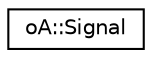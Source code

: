 digraph "Graphical Class Hierarchy"
{
  edge [fontname="Helvetica",fontsize="10",labelfontname="Helvetica",labelfontsize="10"];
  node [fontname="Helvetica",fontsize="10",shape=record];
  rankdir="LR";
  Node0 [label="oA::Signal",height=0.2,width=0.4,color="black", fillcolor="white", style="filled",URL="$classo_a_1_1_signal.html",tooltip="A lightweight Signal class that contains Slot functionscalled on emit. "];
}
